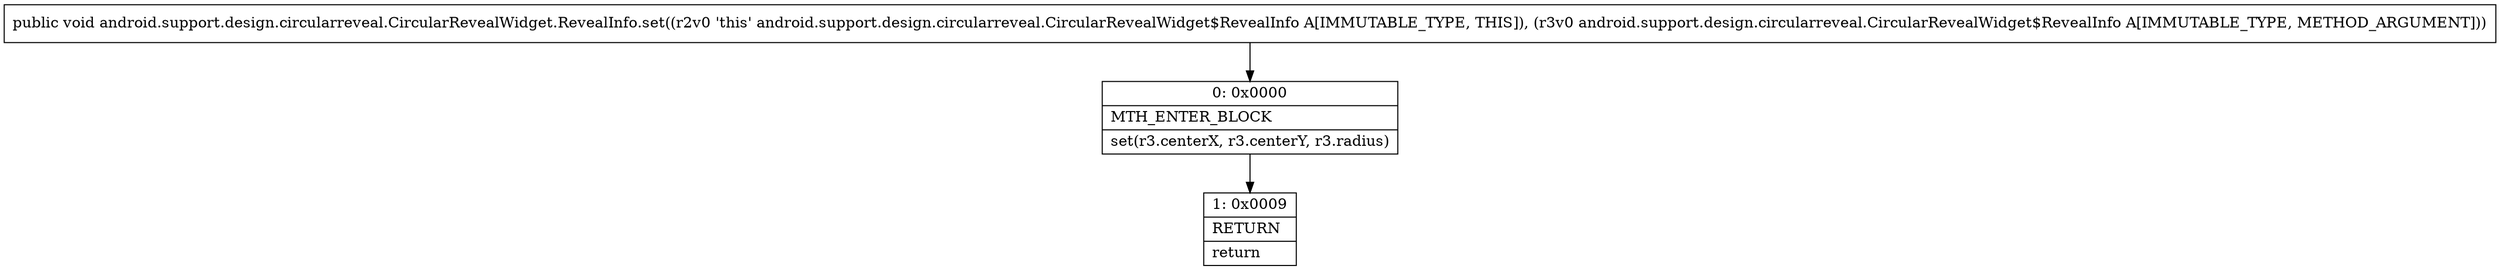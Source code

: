 digraph "CFG forandroid.support.design.circularreveal.CircularRevealWidget.RevealInfo.set(Landroid\/support\/design\/circularreveal\/CircularRevealWidget$RevealInfo;)V" {
Node_0 [shape=record,label="{0\:\ 0x0000|MTH_ENTER_BLOCK\l|set(r3.centerX, r3.centerY, r3.radius)\l}"];
Node_1 [shape=record,label="{1\:\ 0x0009|RETURN\l|return\l}"];
MethodNode[shape=record,label="{public void android.support.design.circularreveal.CircularRevealWidget.RevealInfo.set((r2v0 'this' android.support.design.circularreveal.CircularRevealWidget$RevealInfo A[IMMUTABLE_TYPE, THIS]), (r3v0 android.support.design.circularreveal.CircularRevealWidget$RevealInfo A[IMMUTABLE_TYPE, METHOD_ARGUMENT])) }"];
MethodNode -> Node_0;
Node_0 -> Node_1;
}

